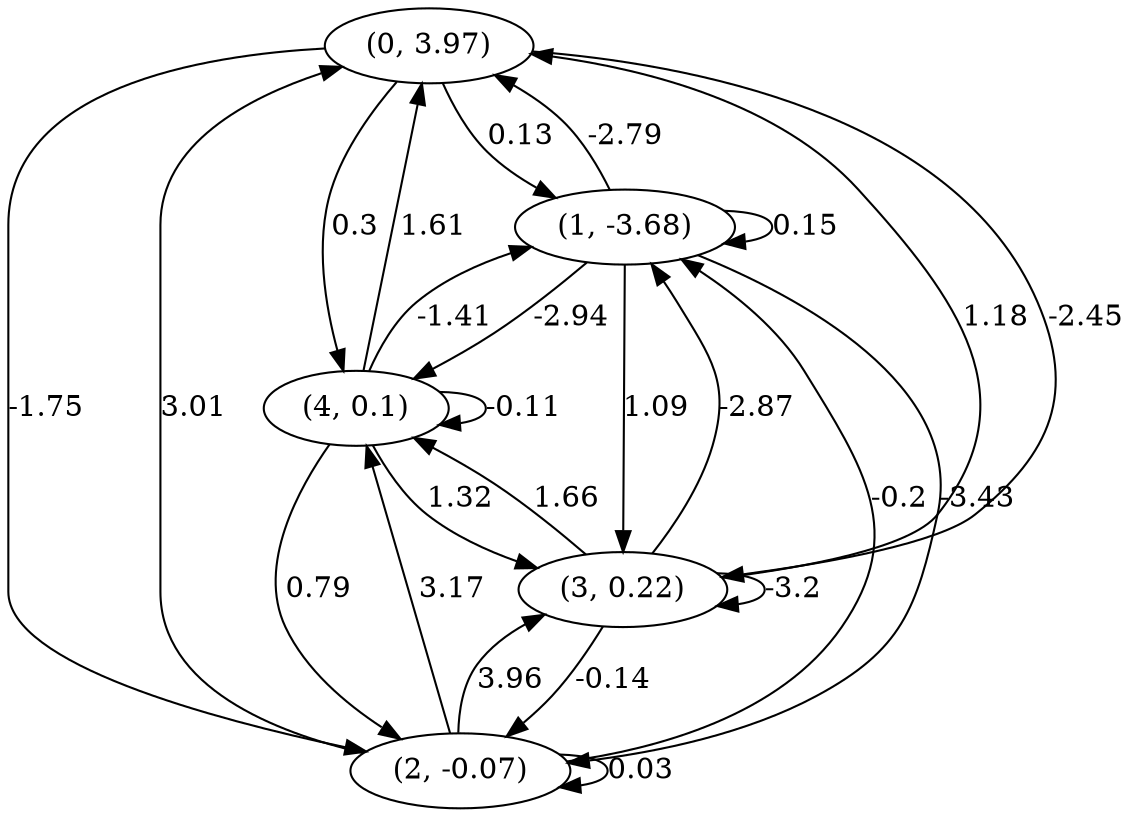 digraph {
    0 [ label = "(0, 3.97)" ]
    1 [ label = "(1, -3.68)" ]
    2 [ label = "(2, -0.07)" ]
    3 [ label = "(3, 0.22)" ]
    4 [ label = "(4, 0.1)" ]
    1 -> 1 [ label = "0.15" ]
    2 -> 2 [ label = "0.03" ]
    3 -> 3 [ label = "-3.2" ]
    4 -> 4 [ label = "-0.11" ]
    1 -> 0 [ label = "-2.79" ]
    2 -> 0 [ label = "3.01" ]
    3 -> 0 [ label = "1.18" ]
    4 -> 0 [ label = "1.61" ]
    0 -> 1 [ label = "0.13" ]
    2 -> 1 [ label = "-0.2" ]
    3 -> 1 [ label = "-2.87" ]
    4 -> 1 [ label = "-1.41" ]
    0 -> 2 [ label = "-1.75" ]
    1 -> 2 [ label = "-3.43" ]
    3 -> 2 [ label = "-0.14" ]
    4 -> 2 [ label = "0.79" ]
    0 -> 3 [ label = "-2.45" ]
    1 -> 3 [ label = "1.09" ]
    2 -> 3 [ label = "3.96" ]
    4 -> 3 [ label = "1.32" ]
    0 -> 4 [ label = "0.3" ]
    1 -> 4 [ label = "-2.94" ]
    2 -> 4 [ label = "3.17" ]
    3 -> 4 [ label = "1.66" ]
}

